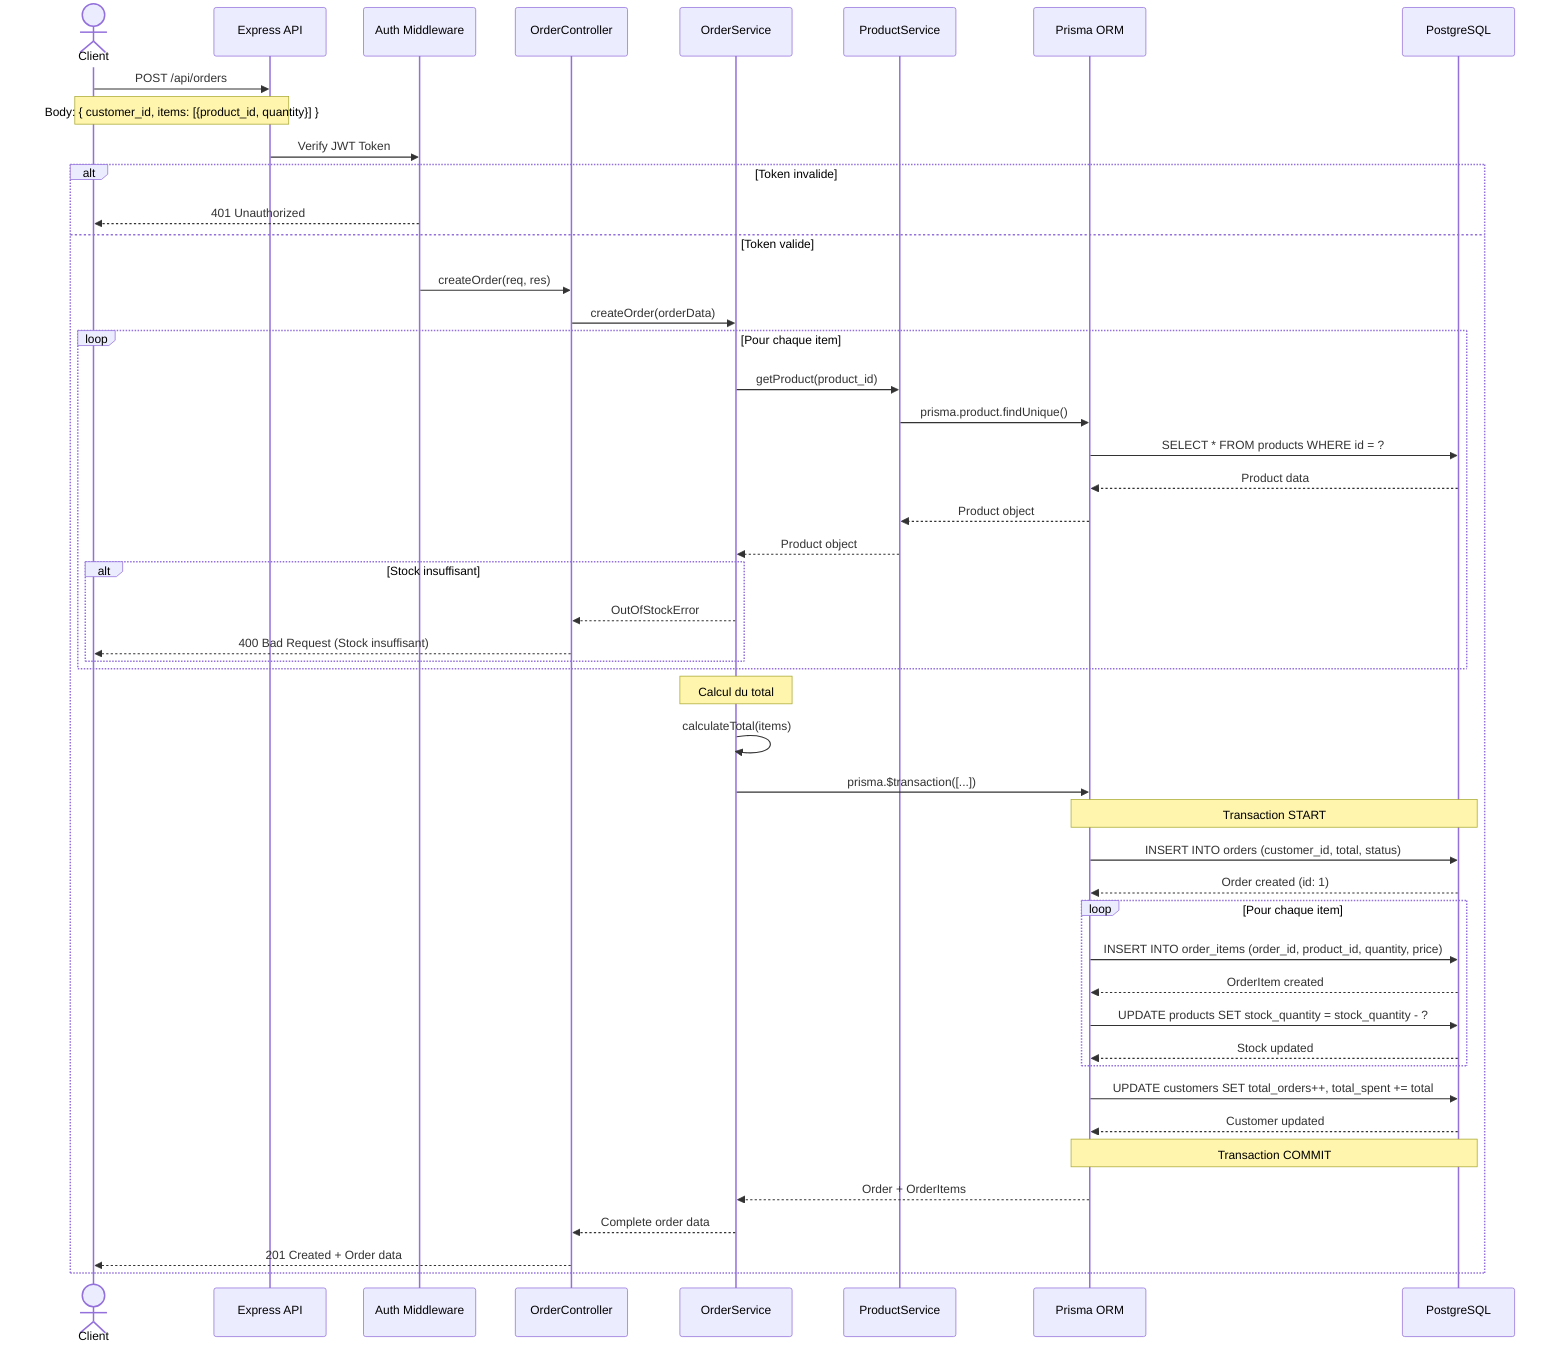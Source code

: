sequenceDiagram
    actor Client
    participant API as Express API
    participant AuthMW as Auth Middleware
    participant Controller as OrderController
    participant Service as OrderService
    participant ProductService as ProductService
    participant Prisma as Prisma ORM
    participant DB as PostgreSQL

    Client->>API: POST /api/orders
    Note over Client,API: Body: { customer_id, items: [{product_id, quantity}] }
    
    API->>AuthMW: Verify JWT Token
    alt Token invalide
        AuthMW-->>Client: 401 Unauthorized
    else Token valide
        AuthMW->>Controller: createOrder(req, res)
        
        Controller->>Service: createOrder(orderData)
        
        loop Pour chaque item
            Service->>ProductService: getProduct(product_id)
            ProductService->>Prisma: prisma.product.findUnique()
            Prisma->>DB: SELECT * FROM products WHERE id = ?
            DB-->>Prisma: Product data
            Prisma-->>ProductService: Product object
            ProductService-->>Service: Product object
            
            alt Stock insuffisant
                Service-->>Controller: OutOfStockError
                Controller-->>Client: 400 Bad Request (Stock insuffisant)
            end
        end
        
        Note over Service: Calcul du total
        Service->>Service: calculateTotal(items)
        
        Service->>Prisma: prisma.$transaction([...])
        Note over Prisma,DB: Transaction START
        
        Prisma->>DB: INSERT INTO orders (customer_id, total, status)
        DB-->>Prisma: Order created (id: 1)
        
        loop Pour chaque item
            Prisma->>DB: INSERT INTO order_items (order_id, product_id, quantity, price)
            DB-->>Prisma: OrderItem created
            
            Prisma->>DB: UPDATE products SET stock_quantity = stock_quantity - ?
            DB-->>Prisma: Stock updated
        end
        
        Prisma->>DB: UPDATE customers SET total_orders++, total_spent += total
        DB-->>Prisma: Customer updated
        
        Note over Prisma,DB: Transaction COMMIT
        
        Prisma-->>Service: Order + OrderItems
        Service-->>Controller: Complete order data
        Controller-->>Client: 201 Created + Order data
    end
